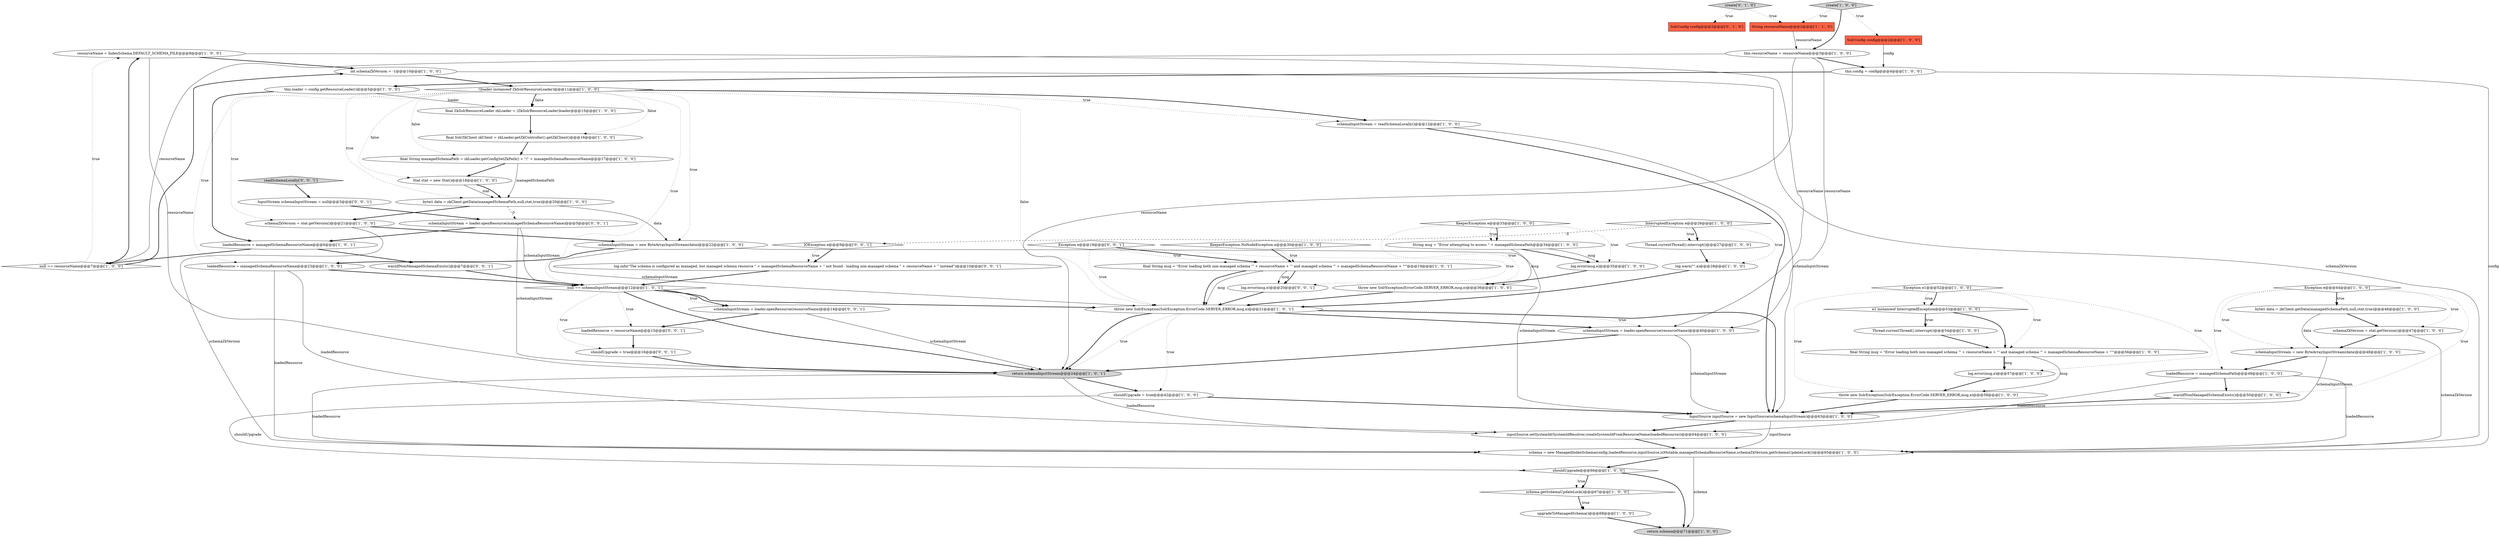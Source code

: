 digraph {
52 [style = filled, label = "schema = new ManagedIndexSchema(config,loadedResource,inputSource,isMutable,managedSchemaResourceName,schemaZkVersion,getSchemaUpdateLock())@@@65@@@['1', '0', '0']", fillcolor = white, shape = ellipse image = "AAA0AAABBB1BBB"];
33 [style = filled, label = "null == resourceName@@@7@@@['1', '0', '0']", fillcolor = white, shape = diamond image = "AAA0AAABBB1BBB"];
62 [style = filled, label = "Exception e@@@18@@@['0', '0', '1']", fillcolor = white, shape = diamond image = "AAA0AAABBB3BBB"];
54 [style = filled, label = "create['0', '1', '0']", fillcolor = lightgray, shape = diamond image = "AAA0AAABBB2BBB"];
30 [style = filled, label = "String msg = \"Error attempting to access \" + managedSchemaPath@@@34@@@['1', '0', '0']", fillcolor = white, shape = ellipse image = "AAA0AAABBB1BBB"];
65 [style = filled, label = "InputStream schemaInputStream = null@@@3@@@['0', '0', '1']", fillcolor = white, shape = ellipse image = "AAA0AAABBB3BBB"];
32 [style = filled, label = "KeeperException e@@@33@@@['1', '0', '0']", fillcolor = white, shape = diamond image = "AAA0AAABBB1BBB"];
42 [style = filled, label = "shouldUpgrade = true@@@42@@@['1', '0', '0']", fillcolor = white, shape = ellipse image = "AAA0AAABBB1BBB"];
19 [style = filled, label = "KeeperException.NoNodeException e@@@30@@@['1', '0', '0']", fillcolor = white, shape = diamond image = "AAA0AAABBB1BBB"];
40 [style = filled, label = "Stat stat = new Stat()@@@18@@@['1', '0', '0']", fillcolor = white, shape = ellipse image = "AAA0AAABBB1BBB"];
6 [style = filled, label = "int schemaZkVersion = -1@@@10@@@['1', '0', '0']", fillcolor = white, shape = ellipse image = "AAA0AAABBB1BBB"];
39 [style = filled, label = "final String msg = \"Error loading both non-managed schema '\" + resourceName + \"' and managed schema '\" + managedSchemaResourceName + \"'\"@@@19@@@['1', '0', '1']", fillcolor = white, shape = ellipse image = "AAA0AAABBB1BBB"];
18 [style = filled, label = "schema.getSchemaUpdateLock()@@@67@@@['1', '0', '0']", fillcolor = white, shape = diamond image = "AAA0AAABBB1BBB"];
14 [style = filled, label = "final String msg = \"Error loading both non-managed schema '\" + resourceName + \"' and managed schema '\" + managedSchemaResourceName + \"'\"@@@56@@@['1', '0', '0']", fillcolor = white, shape = ellipse image = "AAA0AAABBB1BBB"];
41 [style = filled, label = "resourceName = IndexSchema.DEFAULT_SCHEMA_FILE@@@8@@@['1', '0', '0']", fillcolor = white, shape = ellipse image = "AAA0AAABBB1BBB"];
15 [style = filled, label = "schemaInputStream = new ByteArrayInputStream(data)@@@48@@@['1', '0', '0']", fillcolor = white, shape = ellipse image = "AAA0AAABBB1BBB"];
47 [style = filled, label = "Exception e1@@@52@@@['1', '0', '0']", fillcolor = white, shape = diamond image = "AAA0AAABBB1BBB"];
49 [style = filled, label = "Thread.currentThread().interrupt()@@@54@@@['1', '0', '0']", fillcolor = white, shape = ellipse image = "AAA0AAABBB1BBB"];
53 [style = filled, label = "SolrConfig config@@@2@@@['0', '1', '0']", fillcolor = tomato, shape = box image = "AAA0AAABBB2BBB"];
28 [style = filled, label = "shouldUpgrade@@@66@@@['1', '0', '0']", fillcolor = white, shape = diamond image = "AAA0AAABBB1BBB"];
13 [style = filled, label = "Exception e@@@44@@@['1', '0', '0']", fillcolor = white, shape = diamond image = "AAA0AAABBB1BBB"];
37 [style = filled, label = "null == schemaInputStream@@@12@@@['1', '0', '1']", fillcolor = white, shape = diamond image = "AAA0AAABBB1BBB"];
51 [style = filled, label = "throw new SolrException(ErrorCode.SERVER_ERROR,msg,e)@@@36@@@['1', '0', '0']", fillcolor = white, shape = ellipse image = "AAA0AAABBB1BBB"];
61 [style = filled, label = "IOException e@@@9@@@['0', '0', '1']", fillcolor = white, shape = diamond image = "AAA0AAABBB3BBB"];
29 [style = filled, label = "schemaInputStream = readSchemaLocally()@@@12@@@['1', '0', '0']", fillcolor = white, shape = ellipse image = "AAA0AAABBB1BBB"];
9 [style = filled, label = "loadedResource = managedSchemaResourceName@@@6@@@['1', '0', '1']", fillcolor = white, shape = ellipse image = "AAA0AAABBB1BBB"];
27 [style = filled, label = "final String managedSchemaPath = zkLoader.getConfigSetZkPath() + \"/\" + managedSchemaResourceName@@@17@@@['1', '0', '0']", fillcolor = white, shape = ellipse image = "AAA0AAABBB1BBB"];
43 [style = filled, label = "this.loader = config.getResourceLoader()@@@5@@@['1', '0', '0']", fillcolor = white, shape = ellipse image = "AAA0AAABBB1BBB"];
63 [style = filled, label = "schemaInputStream = loader.openResource(managedSchemaResourceName)@@@5@@@['0', '0', '1']", fillcolor = white, shape = ellipse image = "AAA0AAABBB3BBB"];
36 [style = filled, label = "InterruptedException e@@@26@@@['1', '0', '0']", fillcolor = white, shape = diamond image = "AAA0AAABBB1BBB"];
10 [style = filled, label = "return schemaInputStream@@@24@@@['1', '0', '1']", fillcolor = lightgray, shape = ellipse image = "AAA0AAABBB1BBB"];
38 [style = filled, label = "String resourceName@@@2@@@['1', '1', '0']", fillcolor = tomato, shape = box image = "AAA0AAABBB1BBB"];
3 [style = filled, label = "loadedResource = managedSchemaResourceName@@@23@@@['1', '0', '0']", fillcolor = white, shape = ellipse image = "AAA0AAABBB1BBB"];
58 [style = filled, label = "loadedResource = resourceName@@@15@@@['0', '0', '1']", fillcolor = white, shape = ellipse image = "AAA0AAABBB3BBB"];
17 [style = filled, label = "schemaInputStream = new ByteArrayInputStream(data)@@@22@@@['1', '0', '0']", fillcolor = white, shape = ellipse image = "AAA0AAABBB1BBB"];
35 [style = filled, label = "final SolrZkClient zkClient = zkLoader.getZkController().getZkClient()@@@16@@@['1', '0', '0']", fillcolor = white, shape = ellipse image = "AAA0AAABBB1BBB"];
50 [style = filled, label = "log.error(msg,e)@@@57@@@['1', '0', '0']", fillcolor = white, shape = ellipse image = "AAA0AAABBB1BBB"];
60 [style = filled, label = "readSchemaLocally['0', '0', '1']", fillcolor = lightgray, shape = diamond image = "AAA0AAABBB3BBB"];
5 [style = filled, label = "loadedResource = managedSchemaPath@@@49@@@['1', '0', '0']", fillcolor = white, shape = ellipse image = "AAA0AAABBB1BBB"];
0 [style = filled, label = "throw new SolrException(SolrException.ErrorCode.SERVER_ERROR,msg,e)@@@58@@@['1', '0', '0']", fillcolor = white, shape = ellipse image = "AAA0AAABBB1BBB"];
1 [style = filled, label = "log.warn(\"\",e)@@@28@@@['1', '0', '0']", fillcolor = white, shape = ellipse image = "AAA0AAABBB1BBB"];
25 [style = filled, label = "upgradeToManagedSchema()@@@68@@@['1', '0', '0']", fillcolor = white, shape = ellipse image = "AAA0AAABBB1BBB"];
12 [style = filled, label = "!(loader instanceof ZkSolrResourceLoader)@@@11@@@['1', '0', '0']", fillcolor = white, shape = diamond image = "AAA0AAABBB1BBB"];
46 [style = filled, label = "return schema@@@71@@@['1', '0', '0']", fillcolor = lightgray, shape = ellipse image = "AAA0AAABBB1BBB"];
16 [style = filled, label = "inputSource.setSystemId(SystemIdResolver.createSystemIdFromResourceName(loadedResource))@@@64@@@['1', '0', '0']", fillcolor = white, shape = ellipse image = "AAA0AAABBB1BBB"];
22 [style = filled, label = "e1 instanceof InterruptedException@@@53@@@['1', '0', '0']", fillcolor = white, shape = diamond image = "AAA0AAABBB1BBB"];
23 [style = filled, label = "this.config = config@@@4@@@['1', '0', '0']", fillcolor = white, shape = ellipse image = "AAA0AAABBB1BBB"];
31 [style = filled, label = "byte(( data = zkClient.getData(managedSchemaPath,null,stat,true)@@@20@@@['1', '0', '0']", fillcolor = white, shape = ellipse image = "AAA0AAABBB1BBB"];
11 [style = filled, label = "this.resourceName = resourceName@@@3@@@['1', '0', '0']", fillcolor = white, shape = ellipse image = "AAA0AAABBB1BBB"];
26 [style = filled, label = "byte(( data = zkClient.getData(managedSchemaPath,null,stat,true)@@@46@@@['1', '0', '0']", fillcolor = white, shape = ellipse image = "AAA0AAABBB1BBB"];
45 [style = filled, label = "create['1', '0', '0']", fillcolor = lightgray, shape = diamond image = "AAA0AAABBB1BBB"];
8 [style = filled, label = "InputSource inputSource = new InputSource(schemaInputStream)@@@63@@@['1', '0', '0']", fillcolor = white, shape = ellipse image = "AAA0AAABBB1BBB"];
34 [style = filled, label = "final ZkSolrResourceLoader zkLoader = (ZkSolrResourceLoader)loader@@@15@@@['1', '0', '0']", fillcolor = white, shape = ellipse image = "AAA0AAABBB1BBB"];
57 [style = filled, label = "log.info(\"The schema is configured as managed, but managed schema resource \" + managedSchemaResourceName + \" not found - loading non-managed schema \" + resourceName + \" instead\")@@@10@@@['0', '0', '1']", fillcolor = white, shape = ellipse image = "AAA0AAABBB3BBB"];
64 [style = filled, label = "warnIfNonManagedSchemaExists()@@@7@@@['0', '0', '1']", fillcolor = white, shape = ellipse image = "AAA0AAABBB3BBB"];
59 [style = filled, label = "schemaInputStream = loader.openResource(resourceName)@@@14@@@['0', '0', '1']", fillcolor = white, shape = ellipse image = "AAA0AAABBB3BBB"];
4 [style = filled, label = "throw new SolrException(SolrException.ErrorCode.SERVER_ERROR,msg,e)@@@21@@@['1', '0', '1']", fillcolor = white, shape = ellipse image = "AAA0AAABBB1BBB"];
21 [style = filled, label = "schemaZkVersion = stat.getVersion()@@@21@@@['1', '0', '0']", fillcolor = white, shape = ellipse image = "AAA0AAABBB1BBB"];
56 [style = filled, label = "shouldUpgrade = true@@@16@@@['0', '0', '1']", fillcolor = white, shape = ellipse image = "AAA0AAABBB3BBB"];
24 [style = filled, label = "Thread.currentThread().interrupt()@@@27@@@['1', '0', '0']", fillcolor = white, shape = ellipse image = "AAA0AAABBB1BBB"];
20 [style = filled, label = "warnIfNonManagedSchemaExists()@@@50@@@['1', '0', '0']", fillcolor = white, shape = ellipse image = "AAA0AAABBB1BBB"];
48 [style = filled, label = "schemaZkVersion = stat.getVersion()@@@47@@@['1', '0', '0']", fillcolor = white, shape = ellipse image = "AAA0AAABBB1BBB"];
55 [style = filled, label = "log.error(msg,e)@@@20@@@['0', '0', '1']", fillcolor = white, shape = ellipse image = "AAA0AAABBB3BBB"];
44 [style = filled, label = "schemaInputStream = loader.openResource(resourceName)@@@40@@@['1', '0', '0']", fillcolor = white, shape = ellipse image = "AAA0AAABBB1BBB"];
2 [style = filled, label = "log.error(msg,e)@@@35@@@['1', '0', '0']", fillcolor = white, shape = ellipse image = "AAA0AAABBB1BBB"];
7 [style = filled, label = "SolrConfig config@@@2@@@['1', '0', '0']", fillcolor = tomato, shape = box image = "AAA0AAABBB1BBB"];
11->10 [style = solid, label="resourceName"];
3->52 [style = solid, label="loadedResource"];
8->16 [style = bold, label=""];
17->4 [style = solid, label="schemaInputStream"];
16->52 [style = bold, label=""];
40->31 [style = solid, label="stat"];
5->20 [style = bold, label=""];
2->51 [style = bold, label=""];
31->63 [style = dashed, label="0"];
49->14 [style = bold, label=""];
13->20 [style = dotted, label="true"];
37->58 [style = dotted, label="true"];
4->44 [style = dotted, label="true"];
38->11 [style = solid, label="resourceName"];
43->34 [style = solid, label="loader"];
61->57 [style = bold, label=""];
13->5 [style = dotted, label="true"];
31->21 [style = bold, label=""];
54->38 [style = dotted, label="true"];
59->58 [style = bold, label=""];
45->38 [style = dotted, label="true"];
30->2 [style = solid, label="msg"];
45->7 [style = dotted, label="true"];
12->21 [style = dotted, label="true"];
4->44 [style = bold, label=""];
47->22 [style = bold, label=""];
52->28 [style = bold, label=""];
36->24 [style = bold, label=""];
28->18 [style = dotted, label="true"];
32->30 [style = dotted, label="true"];
0->8 [style = bold, label=""];
39->4 [style = solid, label="msg"];
4->42 [style = dotted, label="true"];
4->8 [style = bold, label=""];
60->65 [style = bold, label=""];
13->15 [style = dotted, label="true"];
40->31 [style = bold, label=""];
36->24 [style = dotted, label="true"];
30->51 [style = solid, label="msg"];
8->52 [style = solid, label="inputSource"];
10->16 [style = solid, label="loadedResource"];
12->3 [style = dotted, label="true"];
27->31 [style = solid, label="managedSchemaPath"];
1->4 [style = bold, label=""];
12->17 [style = dotted, label="true"];
9->64 [style = bold, label=""];
28->18 [style = bold, label=""];
12->31 [style = dotted, label="true"];
9->33 [style = bold, label=""];
15->8 [style = solid, label="schemaInputStream"];
32->2 [style = dotted, label="true"];
19->39 [style = bold, label=""];
33->41 [style = bold, label=""];
48->52 [style = solid, label="schemaZkVersion"];
41->6 [style = bold, label=""];
12->40 [style = dotted, label="false"];
10->52 [style = solid, label="loadedResource"];
26->15 [style = solid, label="data"];
14->50 [style = solid, label="msg"];
39->4 [style = bold, label=""];
23->52 [style = solid, label="config"];
58->56 [style = bold, label=""];
54->53 [style = dotted, label="true"];
22->49 [style = bold, label=""];
41->44 [style = solid, label="resourceName"];
45->11 [style = bold, label=""];
62->39 [style = bold, label=""];
56->10 [style = bold, label=""];
62->39 [style = dotted, label="true"];
20->8 [style = bold, label=""];
12->29 [style = bold, label=""];
5->52 [style = solid, label="loadedResource"];
44->8 [style = solid, label="schemaInputStream"];
18->25 [style = bold, label=""];
12->35 [style = dotted, label="false"];
32->51 [style = dotted, label="true"];
34->35 [style = bold, label=""];
12->34 [style = dotted, label="false"];
22->14 [style = bold, label=""];
26->48 [style = bold, label=""];
39->55 [style = solid, label="msg"];
12->37 [style = dotted, label="true"];
4->10 [style = bold, label=""];
57->37 [style = bold, label=""];
3->37 [style = bold, label=""];
51->4 [style = bold, label=""];
62->55 [style = dotted, label="true"];
37->10 [style = bold, label=""];
4->10 [style = dotted, label="true"];
13->26 [style = dotted, label="true"];
12->4 [style = dotted, label="false"];
37->56 [style = dotted, label="true"];
42->8 [style = bold, label=""];
23->43 [style = bold, label=""];
21->52 [style = solid, label="schemaZkVersion"];
32->30 [style = bold, label=""];
43->9 [style = bold, label=""];
52->46 [style = solid, label="schema"];
64->37 [style = bold, label=""];
3->16 [style = solid, label="loadedResource"];
61->57 [style = dotted, label="true"];
17->8 [style = solid, label="schemaInputStream"];
14->0 [style = solid, label="msg"];
47->22 [style = dotted, label="true"];
13->26 [style = bold, label=""];
37->59 [style = dotted, label="true"];
50->0 [style = bold, label=""];
42->28 [style = solid, label="shouldUpgrade"];
47->50 [style = dotted, label="true"];
14->50 [style = bold, label=""];
17->3 [style = bold, label=""];
33->41 [style = dotted, label="true"];
19->39 [style = dotted, label="true"];
24->1 [style = bold, label=""];
47->0 [style = dotted, label="true"];
41->10 [style = solid, label="resourceName"];
31->17 [style = solid, label="data"];
65->63 [style = bold, label=""];
12->27 [style = dotted, label="false"];
6->12 [style = bold, label=""];
29->8 [style = bold, label=""];
36->1 [style = dotted, label="true"];
35->27 [style = bold, label=""];
63->9 [style = bold, label=""];
62->4 [style = dotted, label="true"];
63->10 [style = solid, label="schemaInputStream"];
39->55 [style = bold, label=""];
12->29 [style = dotted, label="true"];
18->25 [style = dotted, label="true"];
59->10 [style = solid, label="schemaInputStream"];
11->33 [style = solid, label="resourceName"];
33->6 [style = bold, label=""];
44->10 [style = bold, label=""];
22->49 [style = dotted, label="true"];
5->16 [style = solid, label="loadedResource"];
12->34 [style = bold, label=""];
25->46 [style = bold, label=""];
37->4 [style = bold, label=""];
15->5 [style = bold, label=""];
29->8 [style = solid, label="schemaInputStream"];
28->46 [style = bold, label=""];
63->37 [style = solid, label="schemaInputStream"];
55->4 [style = bold, label=""];
10->42 [style = bold, label=""];
7->23 [style = solid, label="config"];
6->52 [style = solid, label="schemaZkVersion"];
37->59 [style = bold, label=""];
36->61 [style = dashed, label="0"];
47->14 [style = dotted, label="true"];
48->15 [style = bold, label=""];
27->40 [style = bold, label=""];
13->48 [style = dotted, label="true"];
30->2 [style = bold, label=""];
11->23 [style = bold, label=""];
21->17 [style = bold, label=""];
11->44 [style = solid, label="resourceName"];
}
